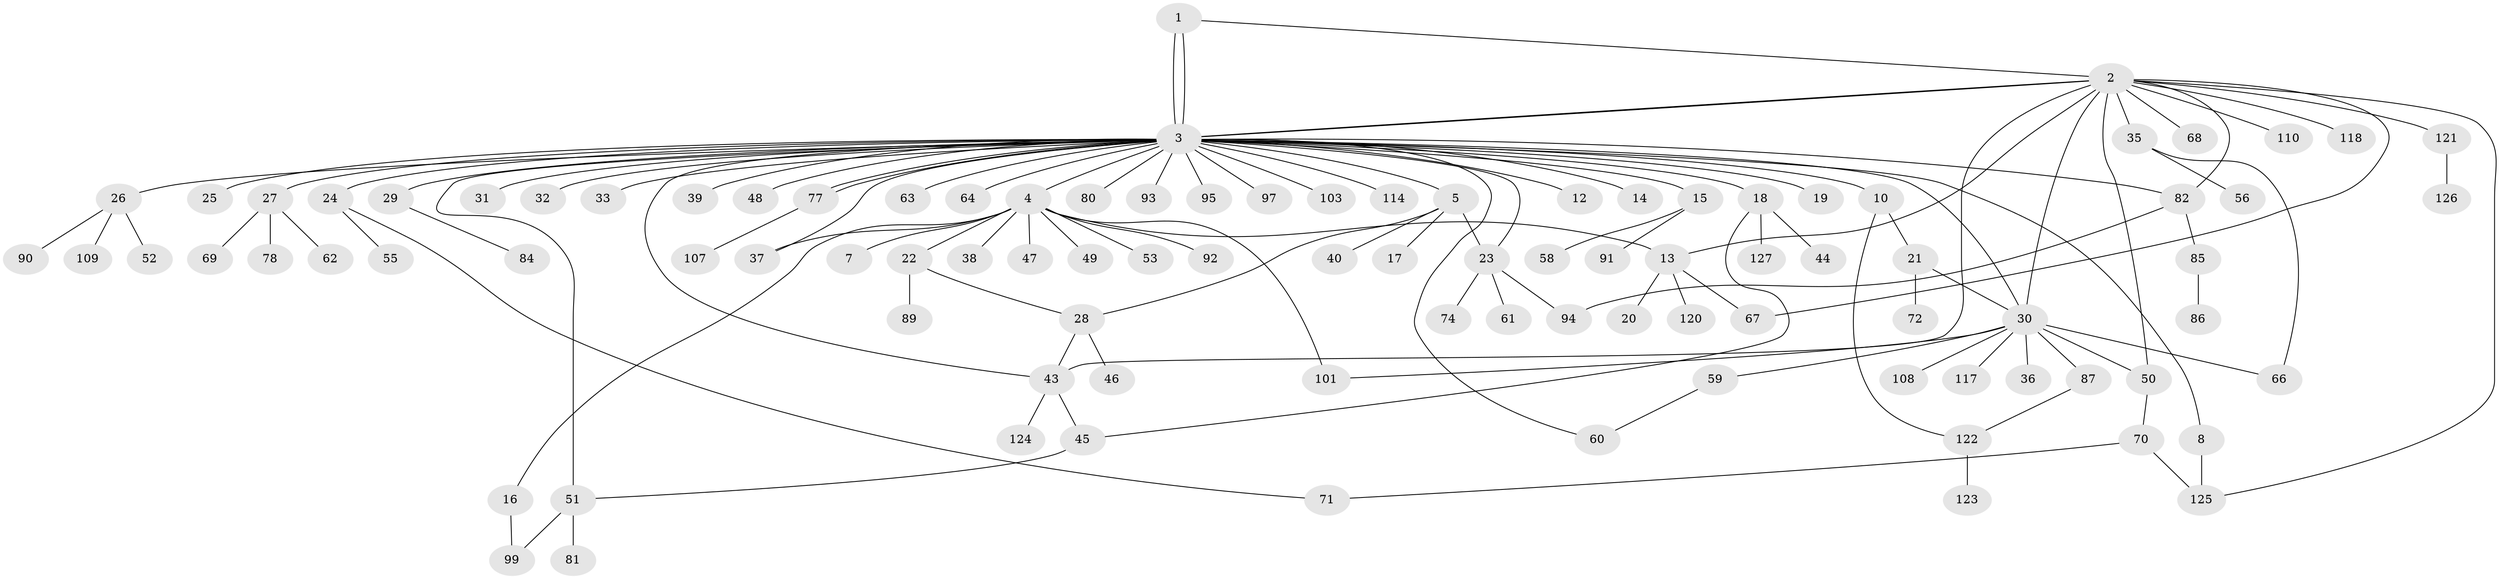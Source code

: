 // Generated by graph-tools (version 1.1) at 2025/52/02/27/25 19:52:00]
// undirected, 99 vertices, 124 edges
graph export_dot {
graph [start="1"]
  node [color=gray90,style=filled];
  1;
  2 [super="+9"];
  3 [super="+6"];
  4 [super="+11"];
  5 [super="+100"];
  7;
  8 [super="+96"];
  10 [super="+88"];
  12 [super="+75"];
  13 [super="+34"];
  14;
  15;
  16 [super="+57"];
  17;
  18 [super="+113"];
  19;
  20;
  21 [super="+83"];
  22 [super="+41"];
  23 [super="+111"];
  24 [super="+106"];
  25;
  26 [super="+42"];
  27 [super="+65"];
  28 [super="+105"];
  29;
  30 [super="+98"];
  31;
  32;
  33;
  35 [super="+54"];
  36;
  37;
  38;
  39 [super="+79"];
  40;
  43 [super="+76"];
  44 [super="+104"];
  45;
  46;
  47;
  48;
  49;
  50 [super="+119"];
  51 [super="+73"];
  52;
  53;
  55;
  56;
  58 [super="+115"];
  59;
  60;
  61;
  62;
  63;
  64;
  66;
  67;
  68;
  69;
  70;
  71;
  72;
  74;
  77 [super="+112"];
  78 [super="+116"];
  80;
  81;
  82;
  84;
  85;
  86;
  87;
  89;
  90 [super="+102"];
  91;
  92;
  93;
  94;
  95;
  97;
  99;
  101;
  103;
  107;
  108;
  109;
  110;
  114;
  117;
  118;
  120;
  121;
  122;
  123;
  124;
  125;
  126;
  127;
  1 -- 2;
  1 -- 3;
  1 -- 3;
  2 -- 3 [weight=2];
  2 -- 3;
  2 -- 43;
  2 -- 50;
  2 -- 67;
  2 -- 82;
  2 -- 35;
  2 -- 68;
  2 -- 13;
  2 -- 110;
  2 -- 118;
  2 -- 121;
  2 -- 125;
  2 -- 30;
  3 -- 4;
  3 -- 5;
  3 -- 8;
  3 -- 10;
  3 -- 14;
  3 -- 15;
  3 -- 18;
  3 -- 19;
  3 -- 23;
  3 -- 24;
  3 -- 25;
  3 -- 26;
  3 -- 27;
  3 -- 29;
  3 -- 31;
  3 -- 32;
  3 -- 33;
  3 -- 37;
  3 -- 39;
  3 -- 43;
  3 -- 48;
  3 -- 51;
  3 -- 60;
  3 -- 63;
  3 -- 64;
  3 -- 77;
  3 -- 77;
  3 -- 80;
  3 -- 82;
  3 -- 93;
  3 -- 95;
  3 -- 97;
  3 -- 103;
  3 -- 114;
  3 -- 12;
  3 -- 30;
  4 -- 7;
  4 -- 16;
  4 -- 49;
  4 -- 53;
  4 -- 92;
  4 -- 101;
  4 -- 37;
  4 -- 38;
  4 -- 22;
  4 -- 13;
  4 -- 47;
  5 -- 17;
  5 -- 23;
  5 -- 40;
  5 -- 28;
  8 -- 125;
  10 -- 21;
  10 -- 122;
  13 -- 20;
  13 -- 67;
  13 -- 120;
  15 -- 58;
  15 -- 91;
  16 -- 99;
  18 -- 44;
  18 -- 45;
  18 -- 127;
  21 -- 30;
  21 -- 72;
  22 -- 28;
  22 -- 89;
  23 -- 61;
  23 -- 74;
  23 -- 94;
  24 -- 55;
  24 -- 71;
  26 -- 109;
  26 -- 52;
  26 -- 90;
  27 -- 62;
  27 -- 69;
  27 -- 78;
  28 -- 46;
  28 -- 43;
  29 -- 84;
  30 -- 36;
  30 -- 50;
  30 -- 59;
  30 -- 66;
  30 -- 87;
  30 -- 108;
  30 -- 117;
  30 -- 101;
  35 -- 56;
  35 -- 66;
  43 -- 45;
  43 -- 124;
  45 -- 51;
  50 -- 70;
  51 -- 99;
  51 -- 81;
  59 -- 60;
  70 -- 71;
  70 -- 125;
  77 -- 107;
  82 -- 85;
  82 -- 94;
  85 -- 86;
  87 -- 122;
  121 -- 126;
  122 -- 123;
}
